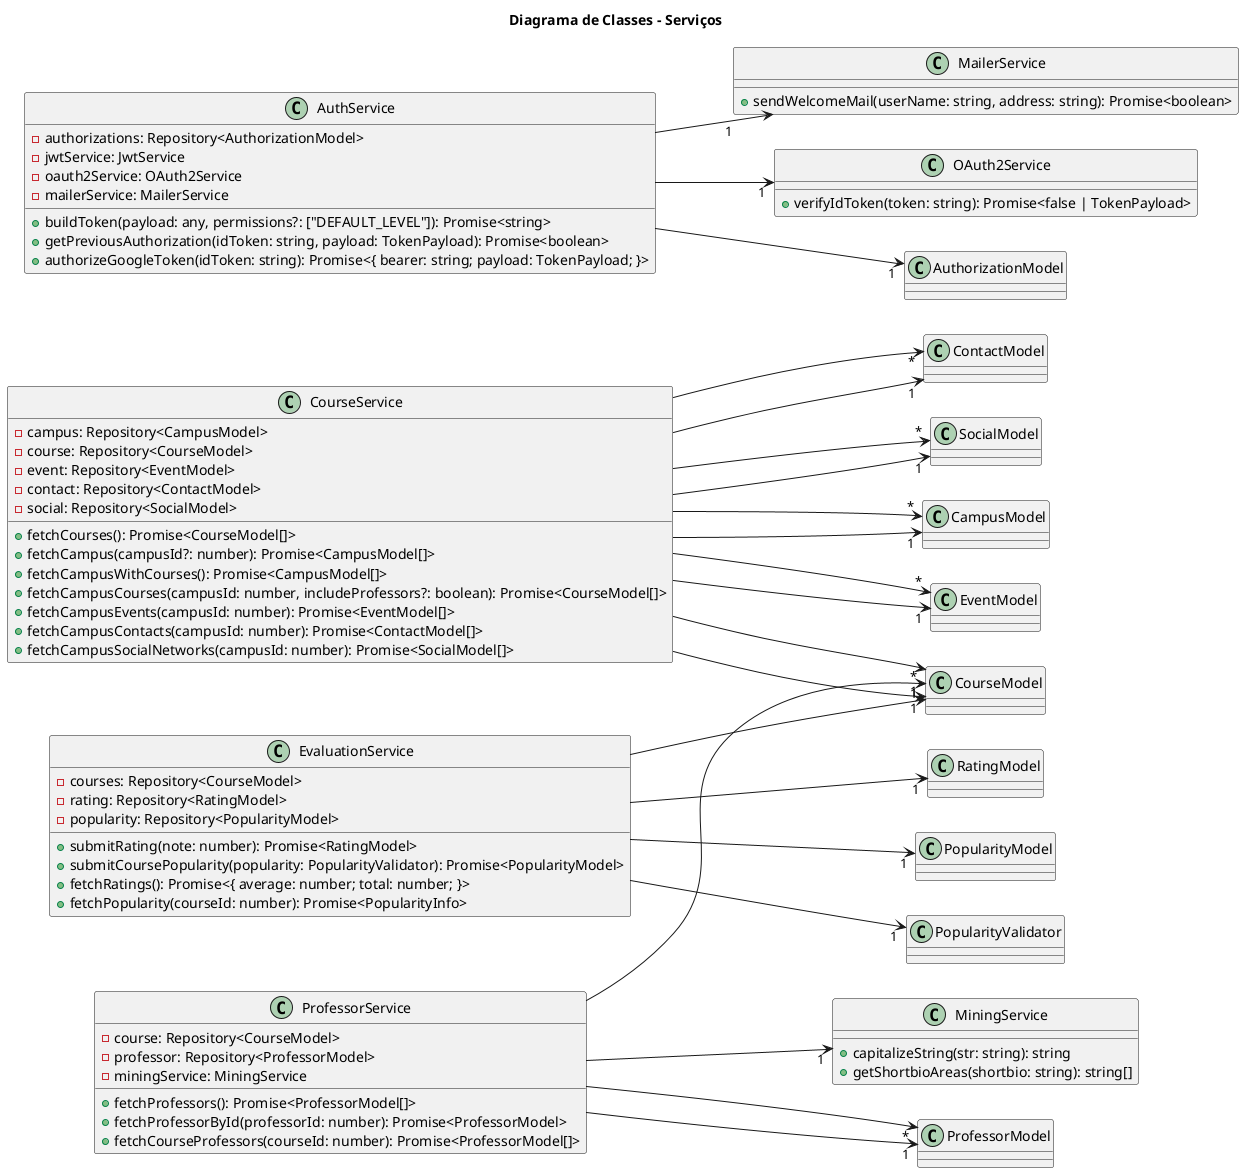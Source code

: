 @startuml "Class Diagram"

title "Diagrama de Classes - Serviços"

left to right direction

class CourseService {
  -campus: Repository<CampusModel>
  -course: Repository<CourseModel>
  -event: Repository<EventModel>
  -contact: Repository<ContactModel>
  -social: Repository<SocialModel>
  +fetchCourses(): Promise<CourseModel[]>
  +fetchCampus(campusId?: number): Promise<CampusModel[]>
  +fetchCampusWithCourses(): Promise<CampusModel[]>
  +fetchCampusCourses(campusId: number, includeProfessors?: boolean): Promise<CourseModel[]>
  +fetchCampusEvents(campusId: number): Promise<EventModel[]>
  +fetchCampusContacts(campusId: number): Promise<ContactModel[]>
  +fetchCampusSocialNetworks(campusId: number): Promise<SocialModel[]>
}

class MailerService {
  +sendWelcomeMail(userName: string, address: string): Promise<boolean>
}

class OAuth2Service {
  +verifyIdToken(token: string): Promise<false | TokenPayload>
}

class AuthService {
  -authorizations: Repository<AuthorizationModel>
  -jwtService: JwtService
  -oauth2Service: OAuth2Service
  -mailerService: MailerService
  +buildToken(payload: any, permissions?: ["DEFAULT_LEVEL"]): Promise<string>
  +getPreviousAuthorization(idToken: string, payload: TokenPayload): Promise<boolean>
  +authorizeGoogleToken(idToken: string): Promise<{ bearer: string; payload: TokenPayload; }>
}

class EvaluationService {
  -courses: Repository<CourseModel>
  -rating: Repository<RatingModel>
  -popularity: Repository<PopularityModel>
  +submitRating(note: number): Promise<RatingModel>
  +submitCoursePopularity(popularity: PopularityValidator): Promise<PopularityModel>
  +fetchRatings(): Promise<{ average: number; total: number; }>
  +fetchPopularity(courseId: number): Promise<PopularityInfo>
}

class MiningService {
  +capitalizeString(str: string): string
  +getShortbioAreas(shortbio: string): string[]
}

class ProfessorService {
  -course: Repository<CourseModel>
  -professor: Repository<ProfessorModel>
  -miningService: MiningService
  +fetchProfessors(): Promise<ProfessorModel[]>
  +fetchProfessorById(professorId: number): Promise<ProfessorModel>
  +fetchCourseProfessors(courseId: number): Promise<ProfessorModel[]>
}

CourseService --> "1" CampusModel
CourseService --> "1" CourseModel
CourseService --> "1" EventModel
CourseService --> "1" ContactModel
CourseService --> "1" SocialModel
CourseService --> "*" CourseModel
CourseService --> "*" CampusModel
CourseService --> "*" EventModel
CourseService --> "*" ContactModel
CourseService --> "*" SocialModel
AuthService --> "1" AuthorizationModel
AuthService --> "1" OAuth2Service
AuthService --> "1" MailerService
EvaluationService --> "1" CourseModel
EvaluationService --> "1" RatingModel
EvaluationService --> "1" PopularityModel
EvaluationService --> "1" PopularityValidator
ProfessorService --> "1" CourseModel
ProfessorService --> "1" ProfessorModel
ProfessorService --> "1" MiningService
ProfessorService --> "*" ProfessorModel

@enduml
